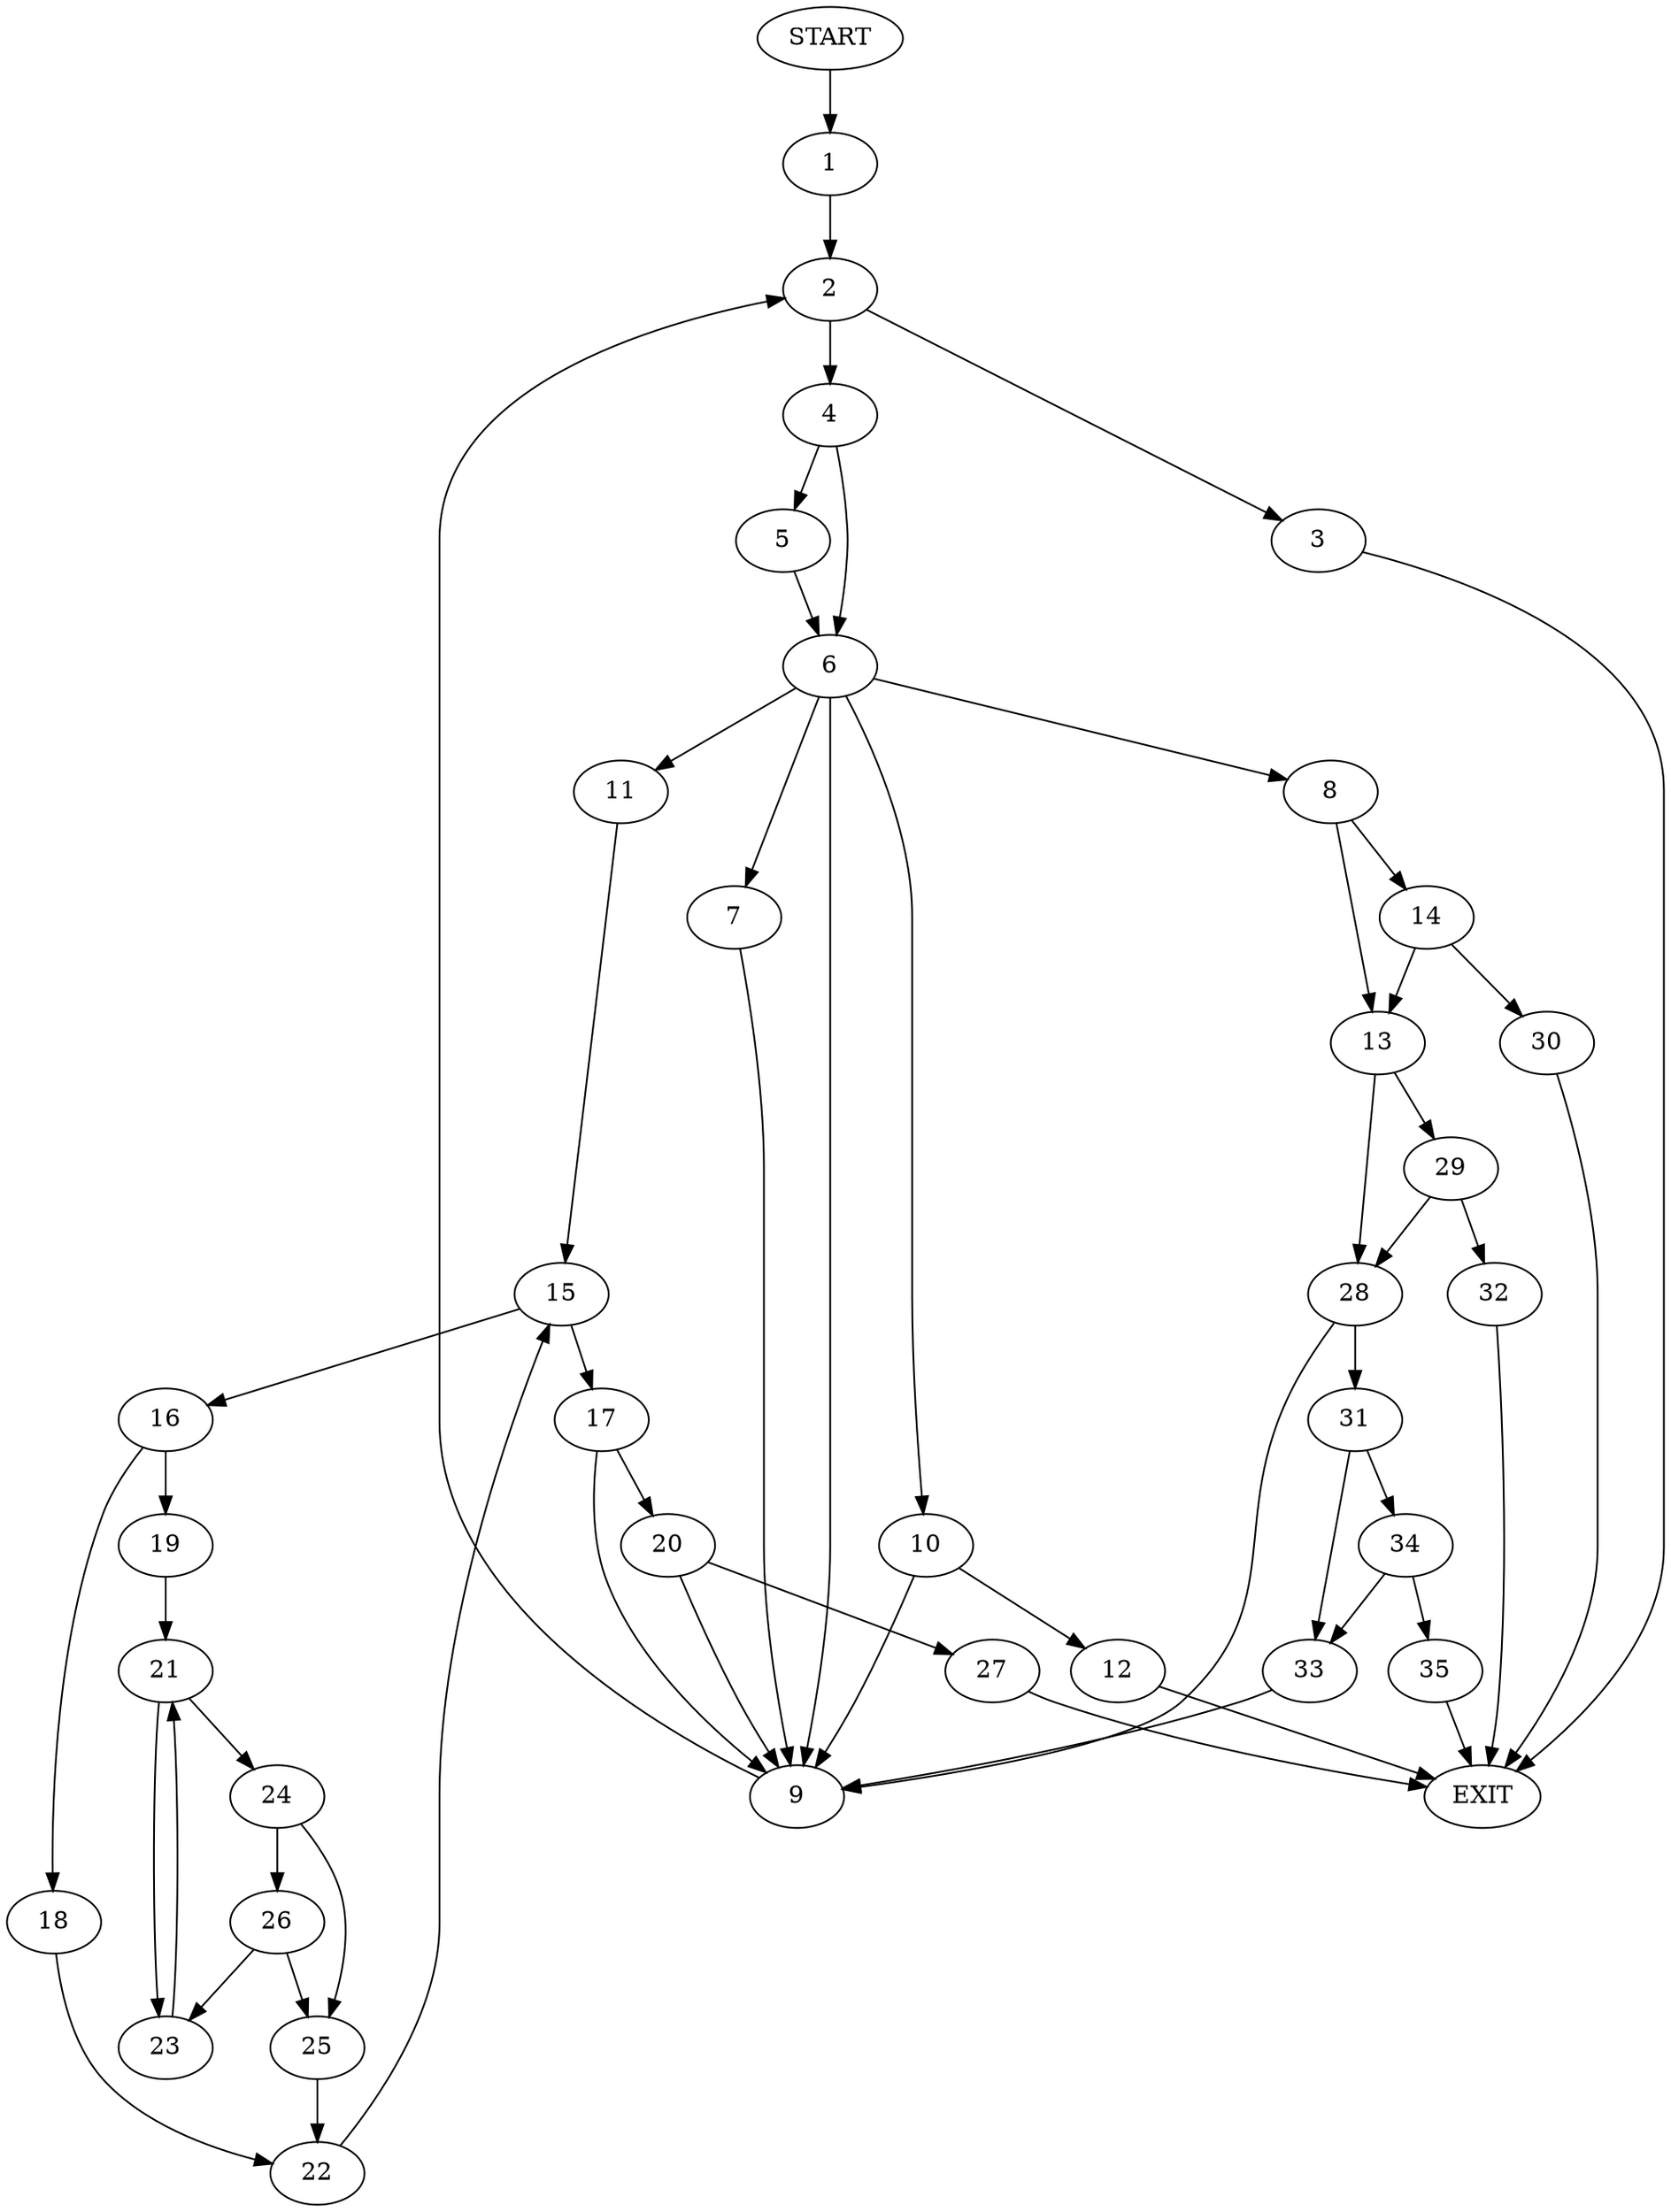 digraph {
0 [label="START"]
36 [label="EXIT"]
0 -> 1
1 -> 2
2 -> 3
2 -> 4
4 -> 5
4 -> 6
3 -> 36
5 -> 6
6 -> 7
6 -> 8
6 -> 9
6 -> 10
6 -> 11
10 -> 12
10 -> 9
8 -> 13
8 -> 14
11 -> 15
9 -> 2
7 -> 9
15 -> 16
15 -> 17
16 -> 18
16 -> 19
17 -> 20
17 -> 9
19 -> 21
18 -> 22
22 -> 15
21 -> 23
21 -> 24
23 -> 21
24 -> 25
24 -> 26
25 -> 22
26 -> 25
26 -> 23
20 -> 27
20 -> 9
27 -> 36
13 -> 28
13 -> 29
14 -> 30
14 -> 13
30 -> 36
28 -> 9
28 -> 31
29 -> 28
29 -> 32
32 -> 36
31 -> 33
31 -> 34
33 -> 9
34 -> 35
34 -> 33
35 -> 36
12 -> 36
}
